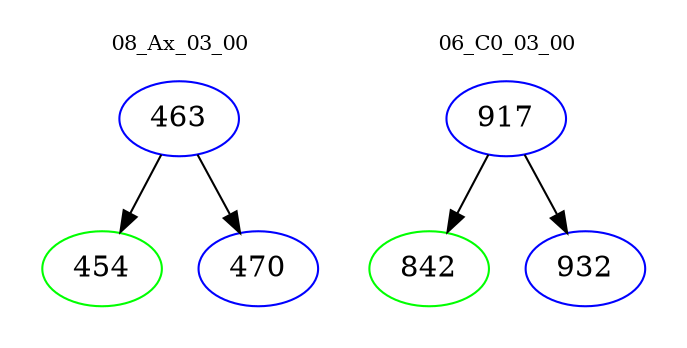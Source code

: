 digraph{
subgraph cluster_0 {
color = white
label = "08_Ax_03_00";
fontsize=10;
T0_463 [label="463", color="blue"]
T0_463 -> T0_454 [color="black"]
T0_454 [label="454", color="green"]
T0_463 -> T0_470 [color="black"]
T0_470 [label="470", color="blue"]
}
subgraph cluster_1 {
color = white
label = "06_C0_03_00";
fontsize=10;
T1_917 [label="917", color="blue"]
T1_917 -> T1_842 [color="black"]
T1_842 [label="842", color="green"]
T1_917 -> T1_932 [color="black"]
T1_932 [label="932", color="blue"]
}
}

